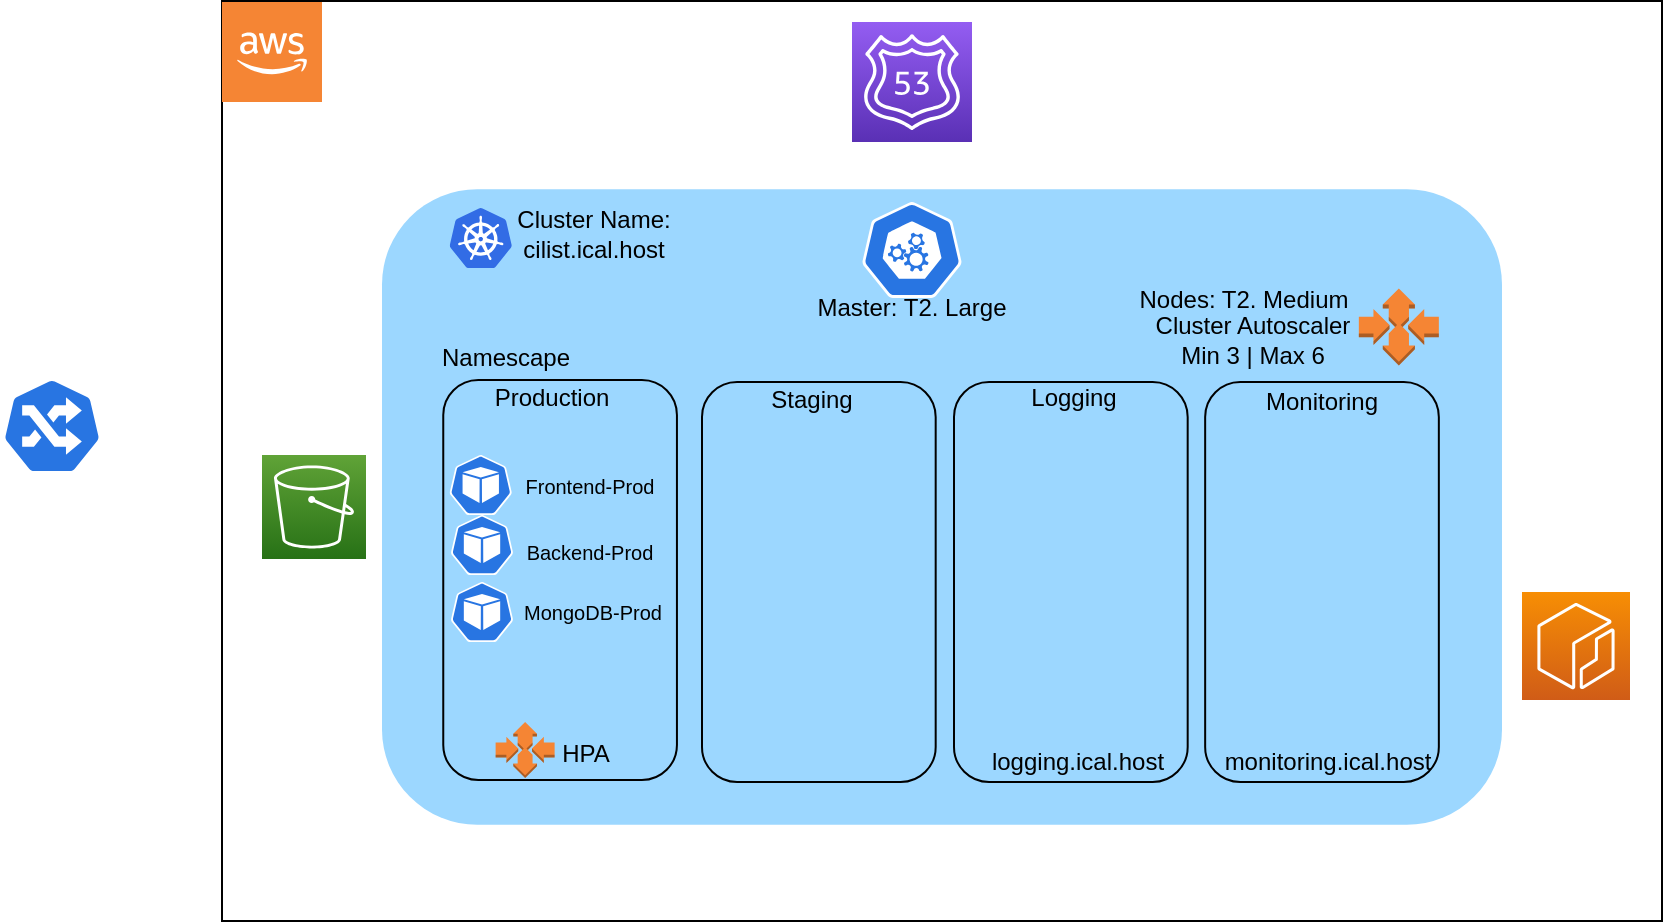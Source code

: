 <mxfile version="14.5.6" type="github">
  <diagram id="0MzkFPIx0pl2HgwgCPpb" name="Page-1">
    <mxGraphModel dx="868" dy="494" grid="1" gridSize="10" guides="1" tooltips="1" connect="1" arrows="1" fold="1" page="1" pageScale="1" pageWidth="1100" pageHeight="850" math="0" shadow="0">
      <root>
        <mxCell id="0" />
        <mxCell id="1" parent="0" />
        <mxCell id="Pbbzn3D4epm2HjTNRnsw-12" value="" style="rounded=0;whiteSpace=wrap;html=1;fillColor=none;" parent="1" vertex="1">
          <mxGeometry x="260" y="159.5" width="720" height="460" as="geometry" />
        </mxCell>
        <mxCell id="q-ei57e0AKxLnvB_2TMc-22" value="" style="rounded=1;whiteSpace=wrap;html=1;strokeColor=none;fillColor=#9CD7FF;" vertex="1" parent="1">
          <mxGeometry x="340" y="253.63" width="560" height="317.75" as="geometry" />
        </mxCell>
        <mxCell id="Pbbzn3D4epm2HjTNRnsw-1" value="" style="shape=image;html=1;verticalAlign=top;verticalLabelPosition=bottom;labelBackgroundColor=#ffffff;imageAspect=0;aspect=fixed;image=https://cdn4.iconfinder.com/data/icons/logos-brands-5/24/jenkins-128.png" parent="1" vertex="1">
          <mxGeometry x="910" y="339.01" width="50" height="50" as="geometry" />
        </mxCell>
        <mxCell id="Pbbzn3D4epm2HjTNRnsw-2" value="" style="points=[[0,0,0],[0.25,0,0],[0.5,0,0],[0.75,0,0],[1,0,0],[0,1,0],[0.25,1,0],[0.5,1,0],[0.75,1,0],[1,1,0],[0,0.25,0],[0,0.5,0],[0,0.75,0],[1,0.25,0],[1,0.5,0],[1,0.75,0]];outlineConnect=0;fontColor=#232F3E;gradientColor=#945DF2;gradientDirection=north;fillColor=#5A30B5;strokeColor=#ffffff;dashed=0;verticalLabelPosition=bottom;verticalAlign=top;align=center;html=1;fontSize=12;fontStyle=0;aspect=fixed;shape=mxgraph.aws4.resourceIcon;resIcon=mxgraph.aws4.route_53;" parent="1" vertex="1">
          <mxGeometry x="575" y="170" width="60" height="60" as="geometry" />
        </mxCell>
        <mxCell id="Pbbzn3D4epm2HjTNRnsw-3" value="" style="html=1;dashed=0;whitespace=wrap;fillColor=#2875E2;strokeColor=#ffffff;points=[[0.005,0.63,0],[0.1,0.2,0],[0.9,0.2,0],[0.5,0,0],[0.995,0.63,0],[0.72,0.99,0],[0.5,1,0],[0.28,0.99,0]];shape=mxgraph.kubernetes.icon;prIcon=master" parent="1" vertex="1">
          <mxGeometry x="580" y="260" width="50" height="48" as="geometry" />
        </mxCell>
        <mxCell id="Pbbzn3D4epm2HjTNRnsw-4" value="" style="points=[[0,0,0],[0.25,0,0],[0.5,0,0],[0.75,0,0],[1,0,0],[0,1,0],[0.25,1,0],[0.5,1,0],[0.75,1,0],[1,1,0],[0,0.25,0],[0,0.5,0],[0,0.75,0],[1,0.25,0],[1,0.5,0],[1,0.75,0]];outlineConnect=0;fontColor=#232F3E;gradientColor=#60A337;gradientDirection=north;fillColor=#277116;strokeColor=#ffffff;dashed=0;verticalLabelPosition=bottom;verticalAlign=top;align=center;html=1;fontSize=12;fontStyle=0;aspect=fixed;shape=mxgraph.aws4.resourceIcon;resIcon=mxgraph.aws4.s3;" parent="1" vertex="1">
          <mxGeometry x="280" y="386.5" width="52" height="52" as="geometry" />
        </mxCell>
        <mxCell id="Pbbzn3D4epm2HjTNRnsw-6" value="" style="html=1;dashed=0;whitespace=wrap;fillColor=#2875E2;strokeColor=#ffffff;points=[[0.005,0.63,0],[0.1,0.2,0],[0.9,0.2,0],[0.5,0,0],[0.995,0.63,0],[0.72,0.99,0],[0.5,1,0],[0.28,0.99,0]];shape=mxgraph.kubernetes.icon;prIcon=ing" parent="1" vertex="1">
          <mxGeometry x="150" y="348" width="50" height="48" as="geometry" />
        </mxCell>
        <mxCell id="Pbbzn3D4epm2HjTNRnsw-11" value="" style="outlineConnect=0;dashed=0;verticalLabelPosition=bottom;verticalAlign=top;align=center;html=1;shape=mxgraph.aws3.cloud_2;fillColor=#F58534;gradientColor=none;" parent="1" vertex="1">
          <mxGeometry x="260" y="160" width="50" height="50" as="geometry" />
        </mxCell>
        <mxCell id="LaDw2WaTISEW3ClDztjR-2" value="" style="aspect=fixed;html=1;points=[];align=center;image;fontSize=12;image=img/lib/mscae/Kubernetes.svg;" parent="1" vertex="1">
          <mxGeometry x="373.75" y="263" width="31.25" height="30" as="geometry" />
        </mxCell>
        <mxCell id="Pbbzn3D4epm2HjTNRnsw-5" value="" style="html=1;dashed=0;whitespace=wrap;fillColor=#2875E2;strokeColor=#ffffff;points=[[0.005,0.63,0],[0.1,0.2,0],[0.9,0.2,0],[0.5,0,0],[0.995,0.63,0],[0.72,0.99,0],[0.5,1,0],[0.28,0.99,0]];shape=mxgraph.kubernetes.icon;prIcon=pod" parent="1" vertex="1">
          <mxGeometry x="370" y="386.5" width="38.75" height="30" as="geometry" />
        </mxCell>
        <mxCell id="Pbbzn3D4epm2HjTNRnsw-17" value="Production" style="text;html=1;strokeColor=none;fillColor=none;align=center;verticalAlign=middle;whiteSpace=wrap;rounded=0;" parent="1" vertex="1">
          <mxGeometry x="405" y="348" width="40" height="20" as="geometry" />
        </mxCell>
        <mxCell id="q-ei57e0AKxLnvB_2TMc-1" value="" style="outlineConnect=0;dashed=0;verticalLabelPosition=bottom;verticalAlign=top;align=center;html=1;shape=mxgraph.aws3.auto_scaling;fillColor=#F58534;gradientColor=none;" vertex="1" parent="1">
          <mxGeometry x="396.81" y="519.99" width="29.5" height="28.01" as="geometry" />
        </mxCell>
        <mxCell id="q-ei57e0AKxLnvB_2TMc-2" value="HPA" style="text;html=1;strokeColor=none;fillColor=none;align=center;verticalAlign=middle;whiteSpace=wrap;rounded=0;" vertex="1" parent="1">
          <mxGeometry x="422" y="526" width="40" height="20" as="geometry" />
        </mxCell>
        <mxCell id="q-ei57e0AKxLnvB_2TMc-3" value="&lt;font style=&quot;font-size: 10px&quot;&gt;Frontend-Prod&lt;/font&gt;" style="text;html=1;strokeColor=none;fillColor=none;align=center;verticalAlign=middle;whiteSpace=wrap;rounded=0;" vertex="1" parent="1">
          <mxGeometry x="408.75" y="391.5" width="70" height="20" as="geometry" />
        </mxCell>
        <mxCell id="q-ei57e0AKxLnvB_2TMc-5" value="" style="html=1;dashed=0;whitespace=wrap;fillColor=#2875E2;strokeColor=#ffffff;points=[[0.005,0.63,0],[0.1,0.2,0],[0.9,0.2,0],[0.5,0,0],[0.995,0.63,0],[0.72,0.99,0],[0.5,1,0],[0.28,0.99,0]];shape=mxgraph.kubernetes.icon;prIcon=pod" vertex="1" parent="1">
          <mxGeometry x="370.63" y="416.5" width="38.75" height="30" as="geometry" />
        </mxCell>
        <mxCell id="q-ei57e0AKxLnvB_2TMc-6" value="&lt;font style=&quot;font-size: 10px&quot;&gt;Backend-Prod&lt;/font&gt;" style="text;html=1;strokeColor=none;fillColor=none;align=center;verticalAlign=middle;whiteSpace=wrap;rounded=0;" vertex="1" parent="1">
          <mxGeometry x="409.31" y="425" width="70" height="20" as="geometry" />
        </mxCell>
        <mxCell id="q-ei57e0AKxLnvB_2TMc-7" value="" style="html=1;dashed=0;whitespace=wrap;fillColor=#2875E2;strokeColor=#ffffff;points=[[0.005,0.63,0],[0.1,0.2,0],[0.9,0.2,0],[0.5,0,0],[0.995,0.63,0],[0.72,0.99,0],[0.5,1,0],[0.28,0.99,0]];shape=mxgraph.kubernetes.icon;prIcon=pod" vertex="1" parent="1">
          <mxGeometry x="370.63" y="450" width="38.75" height="30" as="geometry" />
        </mxCell>
        <mxCell id="q-ei57e0AKxLnvB_2TMc-8" value="&lt;font style=&quot;font-size: 10px&quot;&gt;MongoDB-Prod&lt;/font&gt;" style="text;html=1;strokeColor=none;fillColor=none;align=center;verticalAlign=middle;whiteSpace=wrap;rounded=0;" vertex="1" parent="1">
          <mxGeometry x="405" y="455" width="80.62" height="20" as="geometry" />
        </mxCell>
        <mxCell id="q-ei57e0AKxLnvB_2TMc-9" value="" style="outlineConnect=0;dashed=0;verticalLabelPosition=bottom;verticalAlign=top;align=center;html=1;shape=mxgraph.aws3.auto_scaling;fillColor=#F58534;gradientColor=none;" vertex="1" parent="1">
          <mxGeometry x="828.42" y="303.25" width="40" height="38.49" as="geometry" />
        </mxCell>
        <mxCell id="q-ei57e0AKxLnvB_2TMc-10" value="Cluster Autoscaler&lt;br&gt;Min 3 | Max 6" style="text;html=1;strokeColor=none;fillColor=none;align=center;verticalAlign=middle;whiteSpace=wrap;rounded=0;" vertex="1" parent="1">
          <mxGeometry x="718.11" y="319.01" width="115" height="20" as="geometry" />
        </mxCell>
        <mxCell id="q-ei57e0AKxLnvB_2TMc-13" value="Cluster Name: cilist.ical.host" style="text;html=1;strokeColor=none;fillColor=none;align=center;verticalAlign=middle;whiteSpace=wrap;rounded=0;" vertex="1" parent="1">
          <mxGeometry x="405.62" y="266" width="80" height="20" as="geometry" />
        </mxCell>
        <mxCell id="q-ei57e0AKxLnvB_2TMc-14" value="Namescape" style="text;html=1;strokeColor=none;fillColor=none;align=center;verticalAlign=middle;whiteSpace=wrap;rounded=0;" vertex="1" parent="1">
          <mxGeometry x="340.0" y="328" width="123.69" height="20" as="geometry" />
        </mxCell>
        <mxCell id="q-ei57e0AKxLnvB_2TMc-18" value="" style="points=[[0,0,0],[0.25,0,0],[0.5,0,0],[0.75,0,0],[1,0,0],[0,1,0],[0.25,1,0],[0.5,1,0],[0.75,1,0],[1,1,0],[0,0.25,0],[0,0.5,0],[0,0.75,0],[1,0.25,0],[1,0.5,0],[1,0.75,0]];outlineConnect=0;fontColor=#232F3E;gradientColor=#F78E04;gradientDirection=north;fillColor=#D05C17;strokeColor=#ffffff;dashed=0;verticalLabelPosition=bottom;verticalAlign=top;align=center;html=1;fontSize=12;fontStyle=0;aspect=fixed;shape=mxgraph.aws4.resourceIcon;resIcon=mxgraph.aws4.ecr;" vertex="1" parent="1">
          <mxGeometry x="910" y="455" width="54" height="54" as="geometry" />
        </mxCell>
        <mxCell id="q-ei57e0AKxLnvB_2TMc-19" value="Master: T2. Large" style="text;html=1;strokeColor=none;fillColor=none;align=center;verticalAlign=middle;whiteSpace=wrap;rounded=0;" vertex="1" parent="1">
          <mxGeometry x="543.15" y="303.25" width="123.69" height="20" as="geometry" />
        </mxCell>
        <mxCell id="q-ei57e0AKxLnvB_2TMc-23" value="" style="rounded=1;whiteSpace=wrap;html=1;gradientColor=none;fillColor=none;" vertex="1" parent="1">
          <mxGeometry x="370.63" y="349" width="116.84" height="200" as="geometry" />
        </mxCell>
        <mxCell id="q-ei57e0AKxLnvB_2TMc-29" value="" style="rounded=1;whiteSpace=wrap;html=1;gradientColor=none;fillColor=none;" vertex="1" parent="1">
          <mxGeometry x="500.0" y="350" width="116.84" height="200" as="geometry" />
        </mxCell>
        <mxCell id="q-ei57e0AKxLnvB_2TMc-30" value="" style="rounded=1;whiteSpace=wrap;html=1;gradientColor=none;fillColor=none;" vertex="1" parent="1">
          <mxGeometry x="626" y="350" width="116.84" height="200" as="geometry" />
        </mxCell>
        <mxCell id="Pbbzn3D4epm2HjTNRnsw-19" value="Staging" style="text;html=1;strokeColor=none;fillColor=none;align=center;verticalAlign=middle;whiteSpace=wrap;rounded=0;" parent="1" vertex="1">
          <mxGeometry x="535" y="349" width="40" height="20" as="geometry" />
        </mxCell>
        <mxCell id="q-ei57e0AKxLnvB_2TMc-31" value="" style="rounded=1;whiteSpace=wrap;html=1;gradientColor=none;fillColor=none;" vertex="1" parent="1">
          <mxGeometry x="751.58" y="350" width="116.84" height="200" as="geometry" />
        </mxCell>
        <mxCell id="Pbbzn3D4epm2HjTNRnsw-10" value="" style="shape=image;verticalLabelPosition=bottom;labelBackgroundColor=#ffffff;verticalAlign=top;aspect=fixed;imageAspect=0;image=https://grafana.com/static/img/about/grafana_logo_swirl_fullcolor.jpg;" parent="1" vertex="1">
          <mxGeometry x="782" y="382.14" width="56" height="60.72" as="geometry" />
        </mxCell>
        <mxCell id="Pbbzn3D4epm2HjTNRnsw-15" value="" style="shape=image;verticalLabelPosition=bottom;labelBackgroundColor=#ffffff;verticalAlign=top;aspect=fixed;imageAspect=0;image=https://upload.wikimedia.org/wikipedia/commons/thumb/3/38/Prometheus_software_logo.svg/1200px-Prometheus_software_logo.svg.png;" parent="1" vertex="1">
          <mxGeometry x="782.92" y="455.0" width="55" height="54.58" as="geometry" />
        </mxCell>
        <mxCell id="q-ei57e0AKxLnvB_2TMc-21" value="monitoring.ical.host" style="text;html=1;strokeColor=none;fillColor=none;align=center;verticalAlign=middle;whiteSpace=wrap;rounded=0;" vertex="1" parent="1">
          <mxGeometry x="793" y="530" width="40" height="20" as="geometry" />
        </mxCell>
        <mxCell id="Pbbzn3D4epm2HjTNRnsw-23" value="Monitoring" style="text;html=1;strokeColor=none;fillColor=none;align=center;verticalAlign=middle;whiteSpace=wrap;rounded=0;" parent="1" vertex="1">
          <mxGeometry x="790" y="350" width="40" height="20" as="geometry" />
        </mxCell>
        <mxCell id="q-ei57e0AKxLnvB_2TMc-20" value="logging.ical.host" style="text;html=1;strokeColor=none;fillColor=none;align=center;verticalAlign=middle;whiteSpace=wrap;rounded=0;" vertex="1" parent="1">
          <mxGeometry x="668" y="530" width="40" height="20" as="geometry" />
        </mxCell>
        <mxCell id="Pbbzn3D4epm2HjTNRnsw-14" value="" style="shape=image;verticalLabelPosition=bottom;labelBackgroundColor=#ffffff;verticalAlign=top;aspect=fixed;imageAspect=0;image=https://cdn.worldvectorlogo.com/logos/elasticsearch.svg;" parent="1" vertex="1">
          <mxGeometry x="659.42" y="370" width="47" height="47" as="geometry" />
        </mxCell>
        <mxCell id="Pbbzn3D4epm2HjTNRnsw-13" value="" style="shape=image;verticalLabelPosition=bottom;labelBackgroundColor=#ffffff;verticalAlign=top;aspect=fixed;imageAspect=0;image=https://pbs.twimg.com/profile_images/765159101542244353/Sgj58-zy_400x400.jpg;" parent="1" vertex="1">
          <mxGeometry x="659.42" y="425" width="50" height="50" as="geometry" />
        </mxCell>
        <mxCell id="q-ei57e0AKxLnvB_2TMc-16" value="" style="shape=image;verticalLabelPosition=bottom;labelBackgroundColor=#ffffff;verticalAlign=top;aspect=fixed;imageAspect=0;image=https://brandslogos.com/wp-content/uploads/images/large/elastic-kibana-logo.png;" vertex="1" parent="1">
          <mxGeometry x="653.67" y="475" width="61.5" height="61.5" as="geometry" />
        </mxCell>
        <mxCell id="Pbbzn3D4epm2HjTNRnsw-21" value="Logging" style="text;html=1;strokeColor=none;fillColor=none;align=center;verticalAlign=middle;whiteSpace=wrap;rounded=0;" parent="1" vertex="1">
          <mxGeometry x="666.42" y="348" width="40" height="20" as="geometry" />
        </mxCell>
        <mxCell id="q-ei57e0AKxLnvB_2TMc-39" value="Nodes: T2. Medium" style="text;html=1;strokeColor=none;fillColor=none;align=center;verticalAlign=middle;whiteSpace=wrap;rounded=0;" vertex="1" parent="1">
          <mxGeometry x="709.42" y="299.01" width="123.69" height="20" as="geometry" />
        </mxCell>
      </root>
    </mxGraphModel>
  </diagram>
</mxfile>
